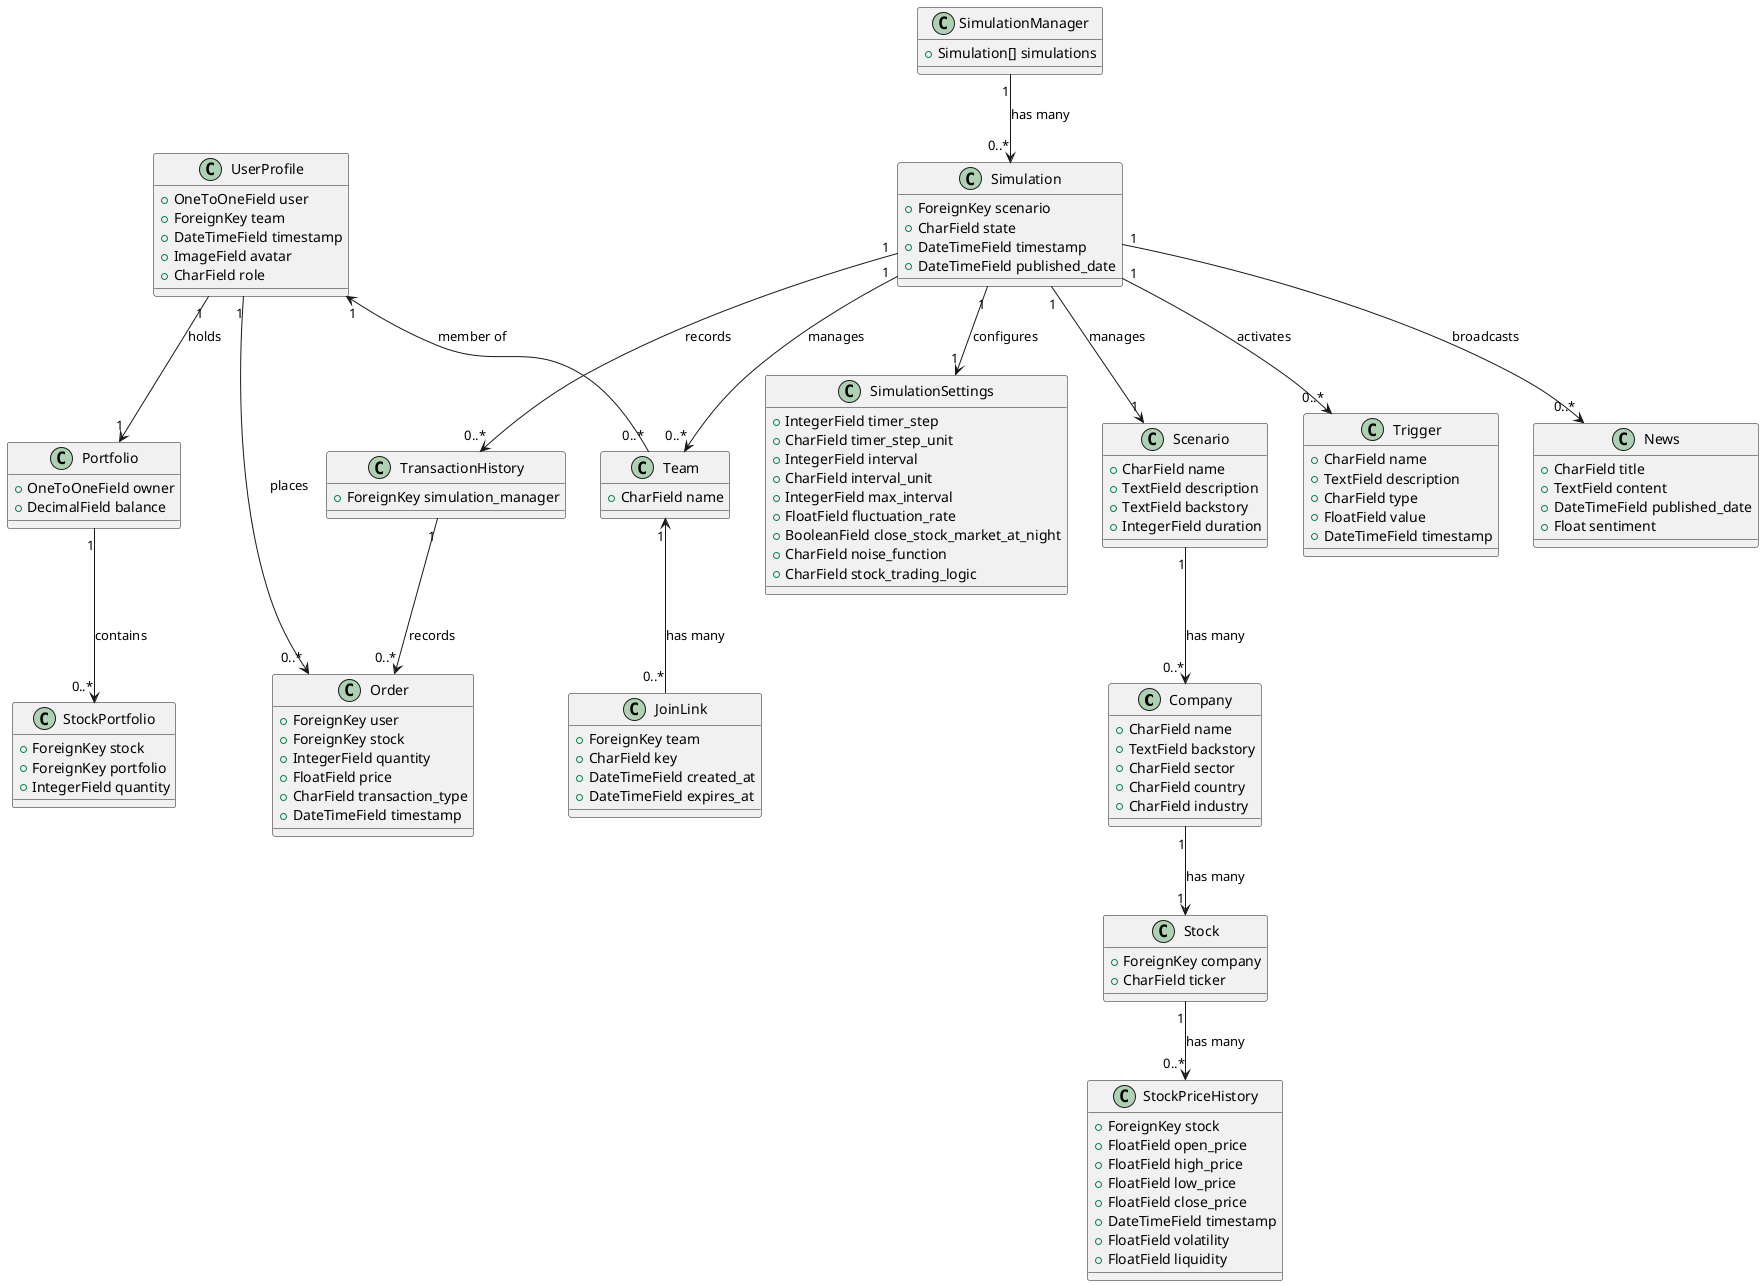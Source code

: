 @startuml
class Company {
    +CharField name
    +TextField backstory
    +CharField sector
    +CharField country
    +CharField industry
}

class News {
    +CharField title
    +TextField content
    +DateTimeField published_date
    +Float sentiment
}

class Portfolio {
    +OneToOneField owner
    +DecimalField balance
}

class StockPortfolio {
    +ForeignKey stock
    +ForeignKey portfolio
    +IntegerField quantity
}

class Scenario {
    +CharField name
    +TextField description
    +TextField backstory
    +IntegerField duration
}


class Simulation {
    +ForeignKey scenario
    +CharField state
    +DateTimeField timestamp
    +DateTimeField published_date
}

class SimulationManager{
    +Simulation[] simulations
}

class SimulationSettings {
    +IntegerField timer_step
    +CharField timer_step_unit
    +IntegerField interval
    +CharField interval_unit
    +IntegerField max_interval
    +FloatField fluctuation_rate
    +BooleanField close_stock_market_at_night
    +CharField noise_function
    +CharField stock_trading_logic
}

class Stock {
    +ForeignKey company
    +CharField ticker
}

class StockPriceHistory {
    +ForeignKey stock
    +FloatField open_price
    +FloatField high_price
    +FloatField low_price
    +FloatField close_price
    +DateTimeField timestamp
    +FloatField volatility
    +FloatField liquidity
}

class Team {
    +CharField name
}

class JoinLink {
    +ForeignKey team
    +CharField key
    +DateTimeField created_at
    +DateTimeField expires_at
}

class TransactionHistory {
    +ForeignKey simulation_manager
}

class Order {
    +ForeignKey user
    +ForeignKey stock
    +IntegerField quantity
    +FloatField price
    +CharField transaction_type
    +DateTimeField timestamp
}

class Trigger {
    +CharField name
    +TextField description
    +CharField type
    +FloatField value
    +DateTimeField timestamp
}

class UserProfile {
    +OneToOneField user
    +ForeignKey team
    +DateTimeField timestamp
    +ImageField avatar
    +CharField role
}

' Relationships
Company "1" --> "1" Stock : "has many"
Stock "1" --> "0..*" StockPriceHistory : "has many"
SimulationManager "1" -->  "0..*" Simulation : "has many"
Simulation "1" --> "1" Scenario : "manages"
Simulation "1" --> "1" SimulationSettings : "configures"
Simulation "1" --> "0..*" Team : "manages"
Simulation "1" --> "0..*" Trigger : "activates"
Simulation "1" --> "0..*" News : "broadcasts"

Scenario "1" --> "0..*" Company : "has many"
Team "1" <-- "0..*" JoinLink : "has many"
Portfolio "1" --> "0..*" StockPortfolio : "contains"
UserProfile "1" --> "0..*" Order : "places"
TransactionHistory "1" --> "0..*" Order : "records"
UserProfile "1" --> "1" Portfolio : "holds"
UserProfile "1" <-- "0..*" Team : "member of"
Simulation "1" --> "0..*" TransactionHistory : "records"
@enduml